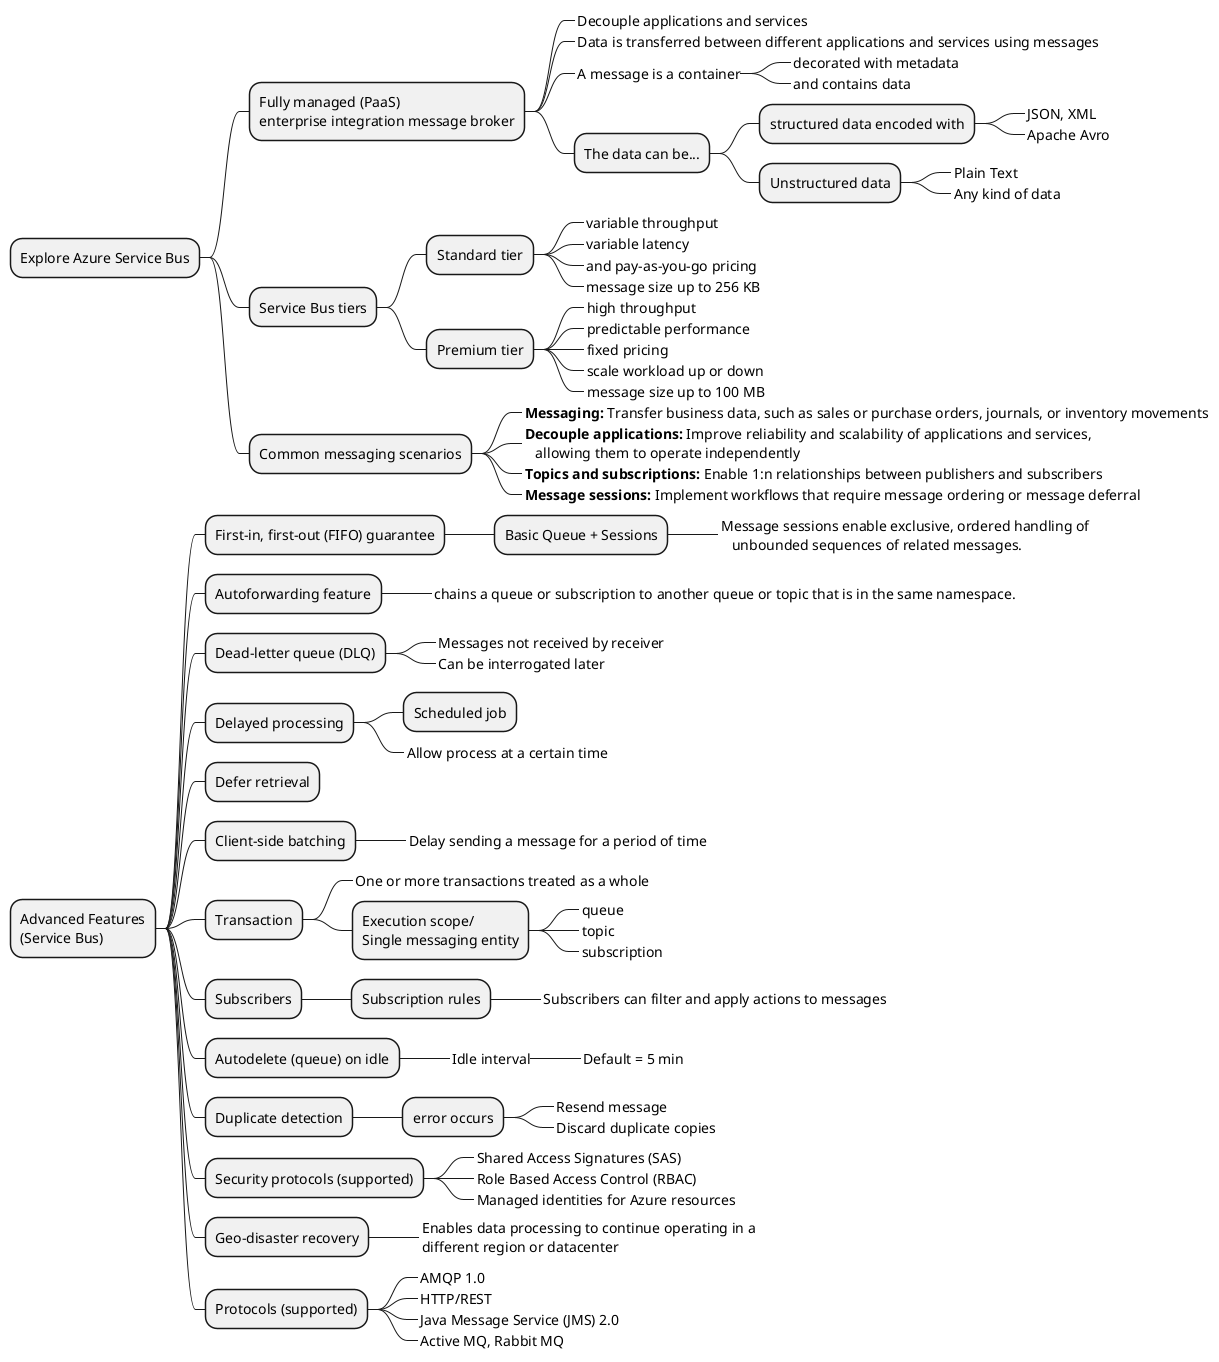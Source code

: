 @startmindmap
* Explore Azure Service Bus
** Fully managed (PaaS)\nenterprise integration message broker
***_ Decouple applications and services
***_ Data is transferred between different applications and services using messages
***_ A message is a container
****_ decorated with metadata
****_ and contains data
*** The data can be...
**** structured data encoded with
*****_ JSON, XML
*****_ Apache Avro
**** Unstructured data
*****_ Plain Text
*****_ Any kind of data

** Service Bus tiers
*** Standard tier
****_ variable throughput
****_ variable latency
****_ and pay-as-you-go pricing
****_ message size up to 256 KB
*** Premium tier
****_ high throughput
****_ predictable performance
****_ fixed pricing
****_ scale workload up or down
****_ message size up to 100 MB

** Common messaging scenarios
***_ **Messaging:** Transfer business data, such as sales or purchase orders, journals, or inventory movements
***_ **Decouple applications:** Improve reliability and scalability of applications and services,\n   allowing them to operate independently
***_ **Topics and subscriptions:** Enable 1:n relationships between publishers and subscribers
***_ **Message sessions:** Implement workflows that require message ordering or message deferral

* Advanced Features\n(Service Bus)
** First-in, first-out (FIFO) guarantee
*** Basic Queue + Sessions
****_ Message sessions enable exclusive, ordered handling of\n   unbounded sequences of related messages.
** Autoforwarding feature
***_ chains a queue or subscription to another queue or topic that is in the same namespace.
** Dead-letter queue (DLQ)
***_ Messages not received by receiver
***_ Can be interrogated later
** Delayed processing
*** Scheduled job
***_ Allow process at a certain time
** Defer retrieval
** Client-side batching
***_ Delay sending a message for a period of time
** Transaction
***_ One or more transactions treated as a whole
*** Execution scope/\nSingle messaging entity
****_ queue
****_ topic
****_ subscription

** Subscribers
*** Subscription rules
****_ Subscribers can filter and apply actions to messages
** Autodelete (queue) on idle
***_ Idle interval
****_ Default = 5 min

** Duplicate detection
*** error occurs
****_ Resend message
****_ Discard duplicate copies
** Security protocols (supported)
***_ Shared Access Signatures (SAS)
***_ Role Based Access Control (RBAC)
***_ Managed identities for Azure resources
** Geo-disaster recovery
***_ Enables data processing to continue operating in a\ndifferent region or datacenter
** Protocols (supported)
***_ AMQP 1.0
***_ HTTP/REST
***_ Java Message Service (JMS) 2.0
***_ Active MQ, Rabbit MQ

@endmindmap
